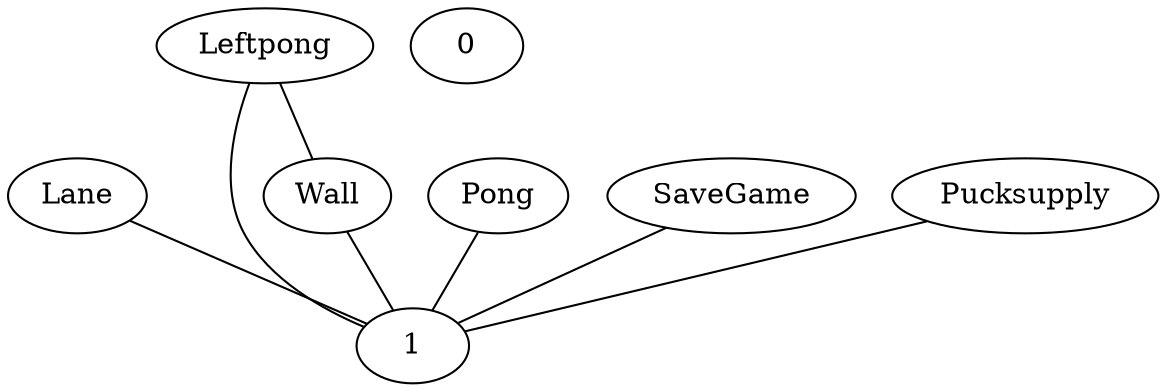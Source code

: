 graph G {
  1;
  Lane;
  Wall;
  Pong;
  0;
  Leftpong;
  SaveGame;
  Pucksupply;
  Leftpong -- Wall;
  SaveGame -- 1;
  Pucksupply -- 1;
  Pong -- 1;
  Leftpong -- 1;
  Lane -- 1;
  Wall -- 1;
}
